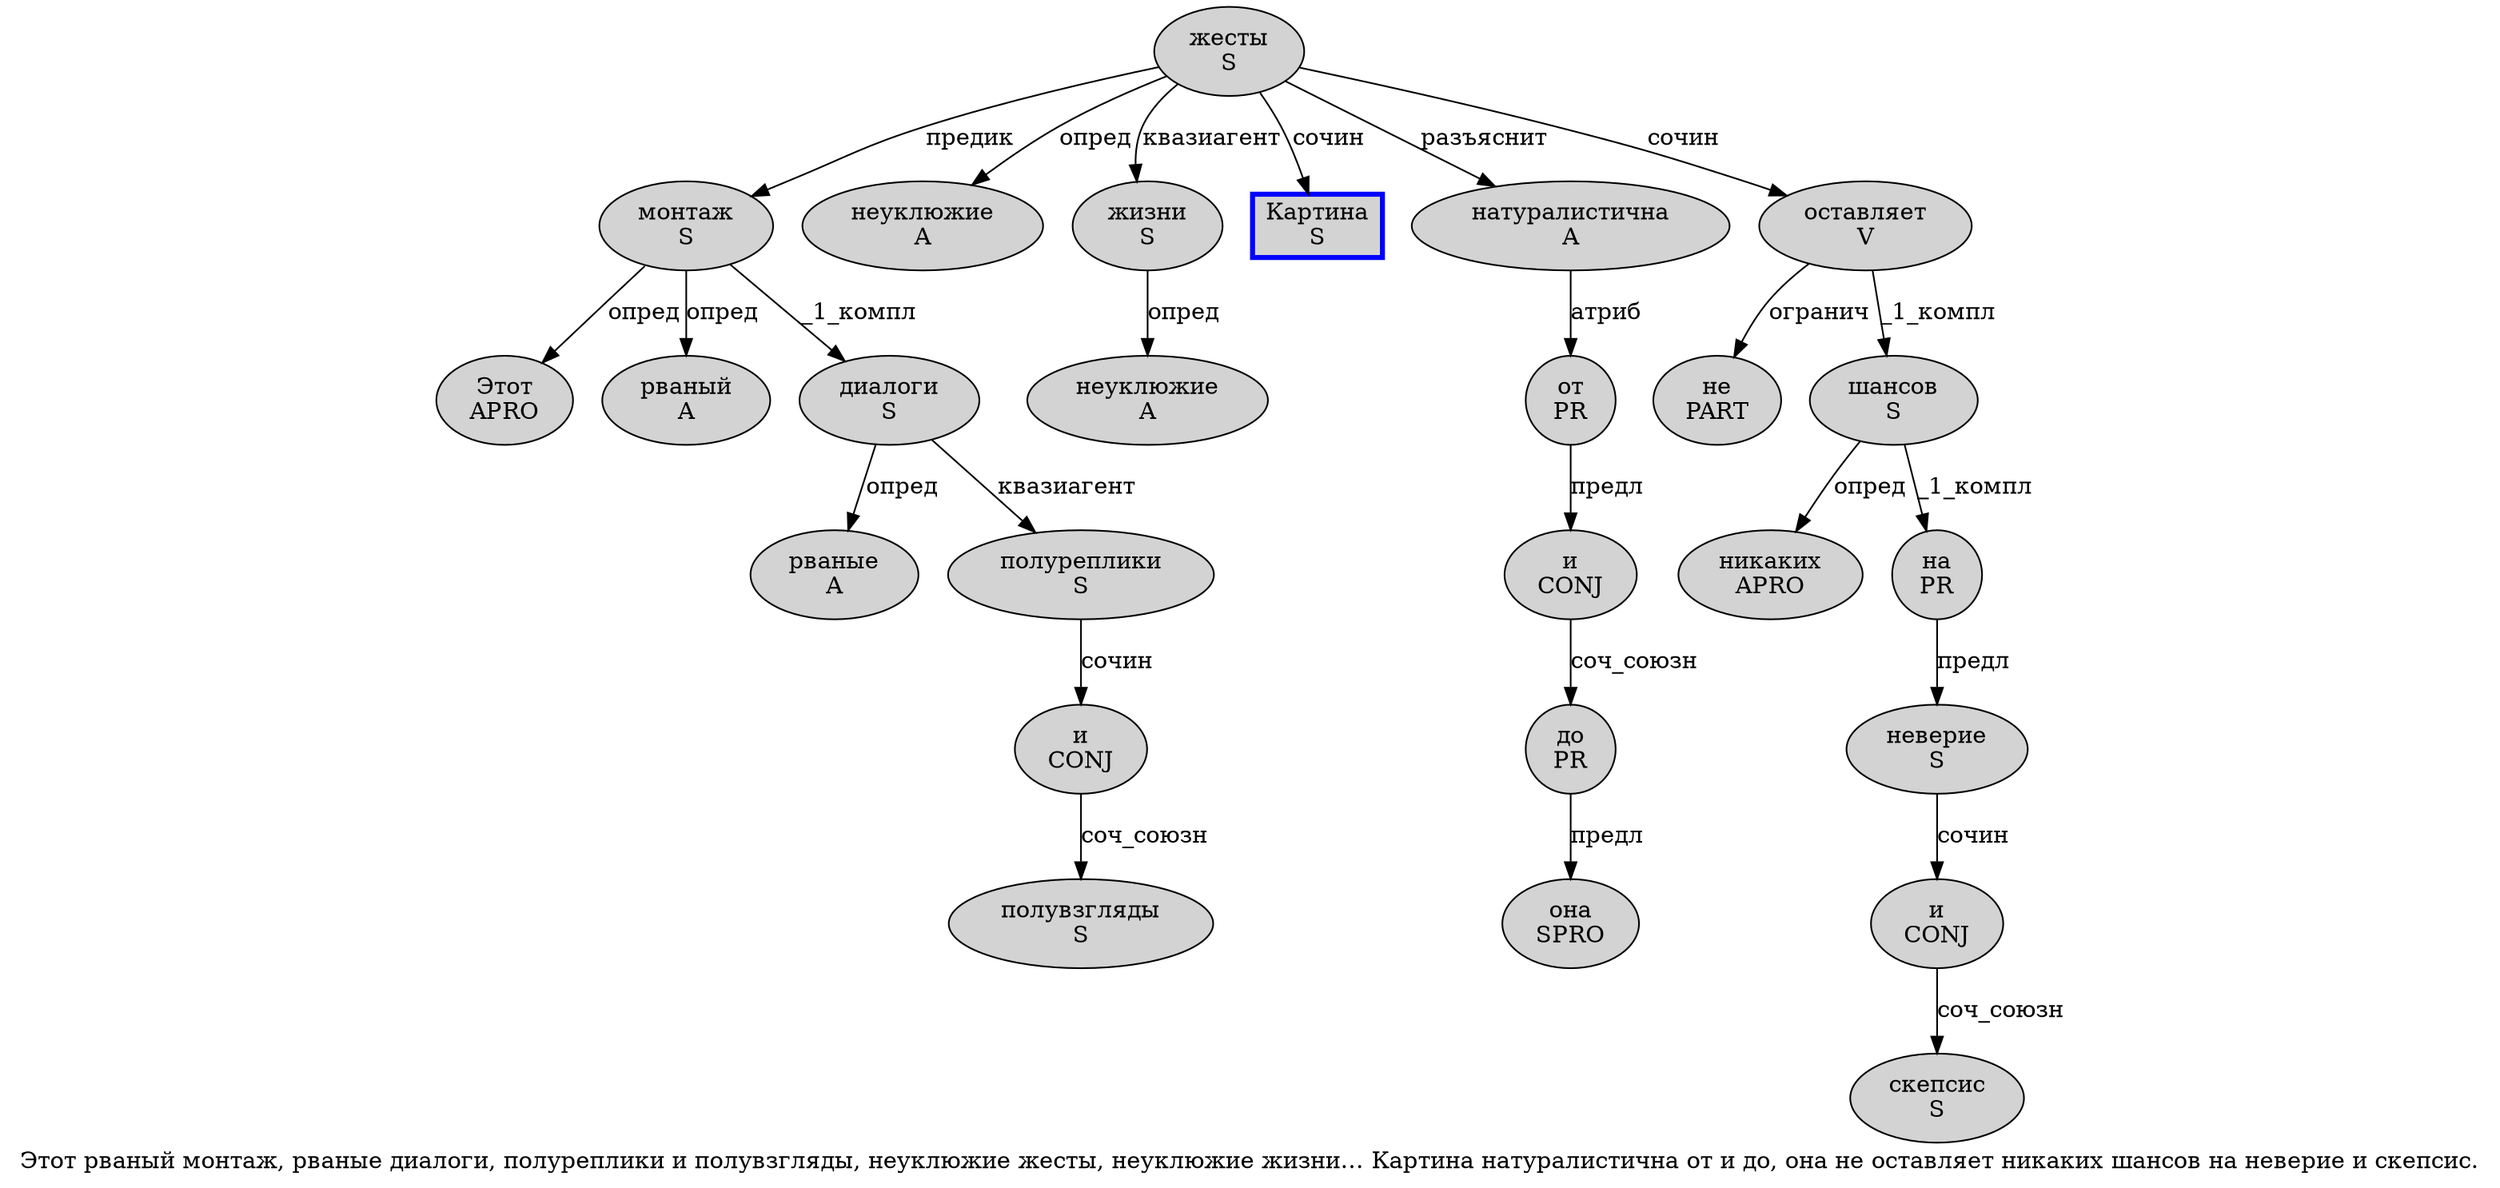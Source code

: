 digraph SENTENCE_1193 {
	graph [label="Этот рваный монтаж, рваные диалоги, полуреплики и полувзгляды, неуклюжие жесты, неуклюжие жизни… Картина натуралистична от и до, она не оставляет никаких шансов на неверие и скепсис."]
	node [style=filled]
		0 [label="Этот
APRO" color="" fillcolor=lightgray penwidth=1 shape=ellipse]
		1 [label="рваный
A" color="" fillcolor=lightgray penwidth=1 shape=ellipse]
		2 [label="монтаж
S" color="" fillcolor=lightgray penwidth=1 shape=ellipse]
		4 [label="рваные
A" color="" fillcolor=lightgray penwidth=1 shape=ellipse]
		5 [label="диалоги
S" color="" fillcolor=lightgray penwidth=1 shape=ellipse]
		7 [label="полуреплики
S" color="" fillcolor=lightgray penwidth=1 shape=ellipse]
		8 [label="и
CONJ" color="" fillcolor=lightgray penwidth=1 shape=ellipse]
		9 [label="полувзгляды
S" color="" fillcolor=lightgray penwidth=1 shape=ellipse]
		11 [label="неуклюжие
A" color="" fillcolor=lightgray penwidth=1 shape=ellipse]
		12 [label="жесты
S" color="" fillcolor=lightgray penwidth=1 shape=ellipse]
		14 [label="неуклюжие
A" color="" fillcolor=lightgray penwidth=1 shape=ellipse]
		15 [label="жизни
S" color="" fillcolor=lightgray penwidth=1 shape=ellipse]
		17 [label="Картина
S" color=blue fillcolor=lightgray penwidth=3 shape=box]
		18 [label="натуралистична
A" color="" fillcolor=lightgray penwidth=1 shape=ellipse]
		19 [label="от
PR" color="" fillcolor=lightgray penwidth=1 shape=ellipse]
		20 [label="и
CONJ" color="" fillcolor=lightgray penwidth=1 shape=ellipse]
		21 [label="до
PR" color="" fillcolor=lightgray penwidth=1 shape=ellipse]
		23 [label="она
SPRO" color="" fillcolor=lightgray penwidth=1 shape=ellipse]
		24 [label="не
PART" color="" fillcolor=lightgray penwidth=1 shape=ellipse]
		25 [label="оставляет
V" color="" fillcolor=lightgray penwidth=1 shape=ellipse]
		26 [label="никаких
APRO" color="" fillcolor=lightgray penwidth=1 shape=ellipse]
		27 [label="шансов
S" color="" fillcolor=lightgray penwidth=1 shape=ellipse]
		28 [label="на
PR" color="" fillcolor=lightgray penwidth=1 shape=ellipse]
		29 [label="неверие
S" color="" fillcolor=lightgray penwidth=1 shape=ellipse]
		30 [label="и
CONJ" color="" fillcolor=lightgray penwidth=1 shape=ellipse]
		31 [label="скепсис
S" color="" fillcolor=lightgray penwidth=1 shape=ellipse]
			8 -> 9 [label="соч_союзн"]
			15 -> 14 [label="опред"]
			2 -> 0 [label="опред"]
			2 -> 1 [label="опред"]
			2 -> 5 [label="_1_компл"]
			30 -> 31 [label="соч_союзн"]
			25 -> 24 [label="огранич"]
			25 -> 27 [label="_1_компл"]
			18 -> 19 [label="атриб"]
			20 -> 21 [label="соч_союзн"]
			7 -> 8 [label="сочин"]
			12 -> 2 [label="предик"]
			12 -> 11 [label="опред"]
			12 -> 15 [label="квазиагент"]
			12 -> 17 [label="сочин"]
			12 -> 18 [label="разъяснит"]
			12 -> 25 [label="сочин"]
			5 -> 4 [label="опред"]
			5 -> 7 [label="квазиагент"]
			29 -> 30 [label="сочин"]
			21 -> 23 [label="предл"]
			19 -> 20 [label="предл"]
			27 -> 26 [label="опред"]
			27 -> 28 [label="_1_компл"]
			28 -> 29 [label="предл"]
}